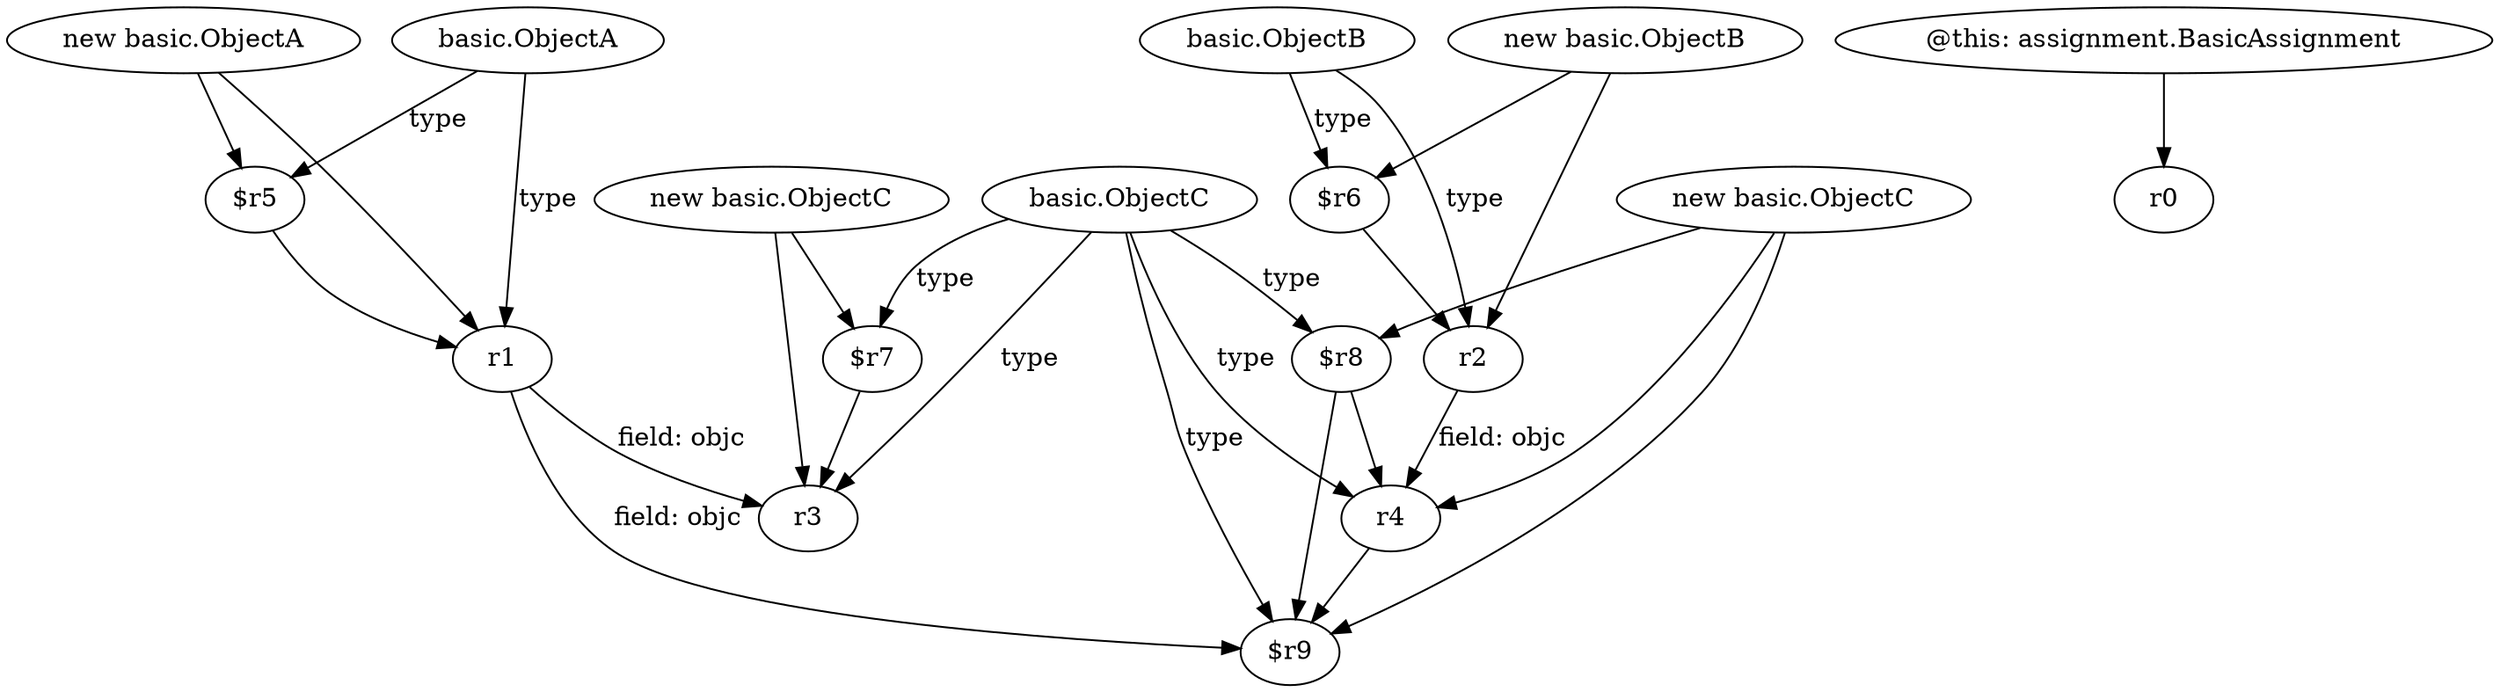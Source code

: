 digraph g {
0[label="r1"]
1[label="r3"]
0->1[label="field: objc"]
2[label="basic.ObjectB"]
3[label="$r6"]
2->3[label="type"]
4[label="new basic.ObjectA"]
5[label="$r5"]
4->5[label=""]
6[label="r2"]
7[label="r4"]
6->7[label="field: objc"]
2->6[label="type"]
8[label="basic.ObjectC"]
8->7[label="type"]
9[label="$r7"]
8->9[label="type"]
10[label="new basic.ObjectC"]
11[label="$r9"]
10->11[label=""]
12[label="$r8"]
12->7[label=""]
0->11[label="field: objc"]
3->6[label=""]
13[label="basic.ObjectA"]
13->5[label="type"]
8->1[label="type"]
13->0[label="type"]
14[label="new basic.ObjectC"]
14->9[label=""]
9->1[label=""]
7->11[label=""]
15[label="new basic.ObjectB"]
15->6[label=""]
15->3[label=""]
12->11[label=""]
4->0[label=""]
14->1[label=""]
5->0[label=""]
8->11[label="type"]
10->12[label=""]
10->7[label=""]
16[label="@this: assignment.BasicAssignment"]
17[label="r0"]
16->17[label=""]
8->12[label="type"]
}